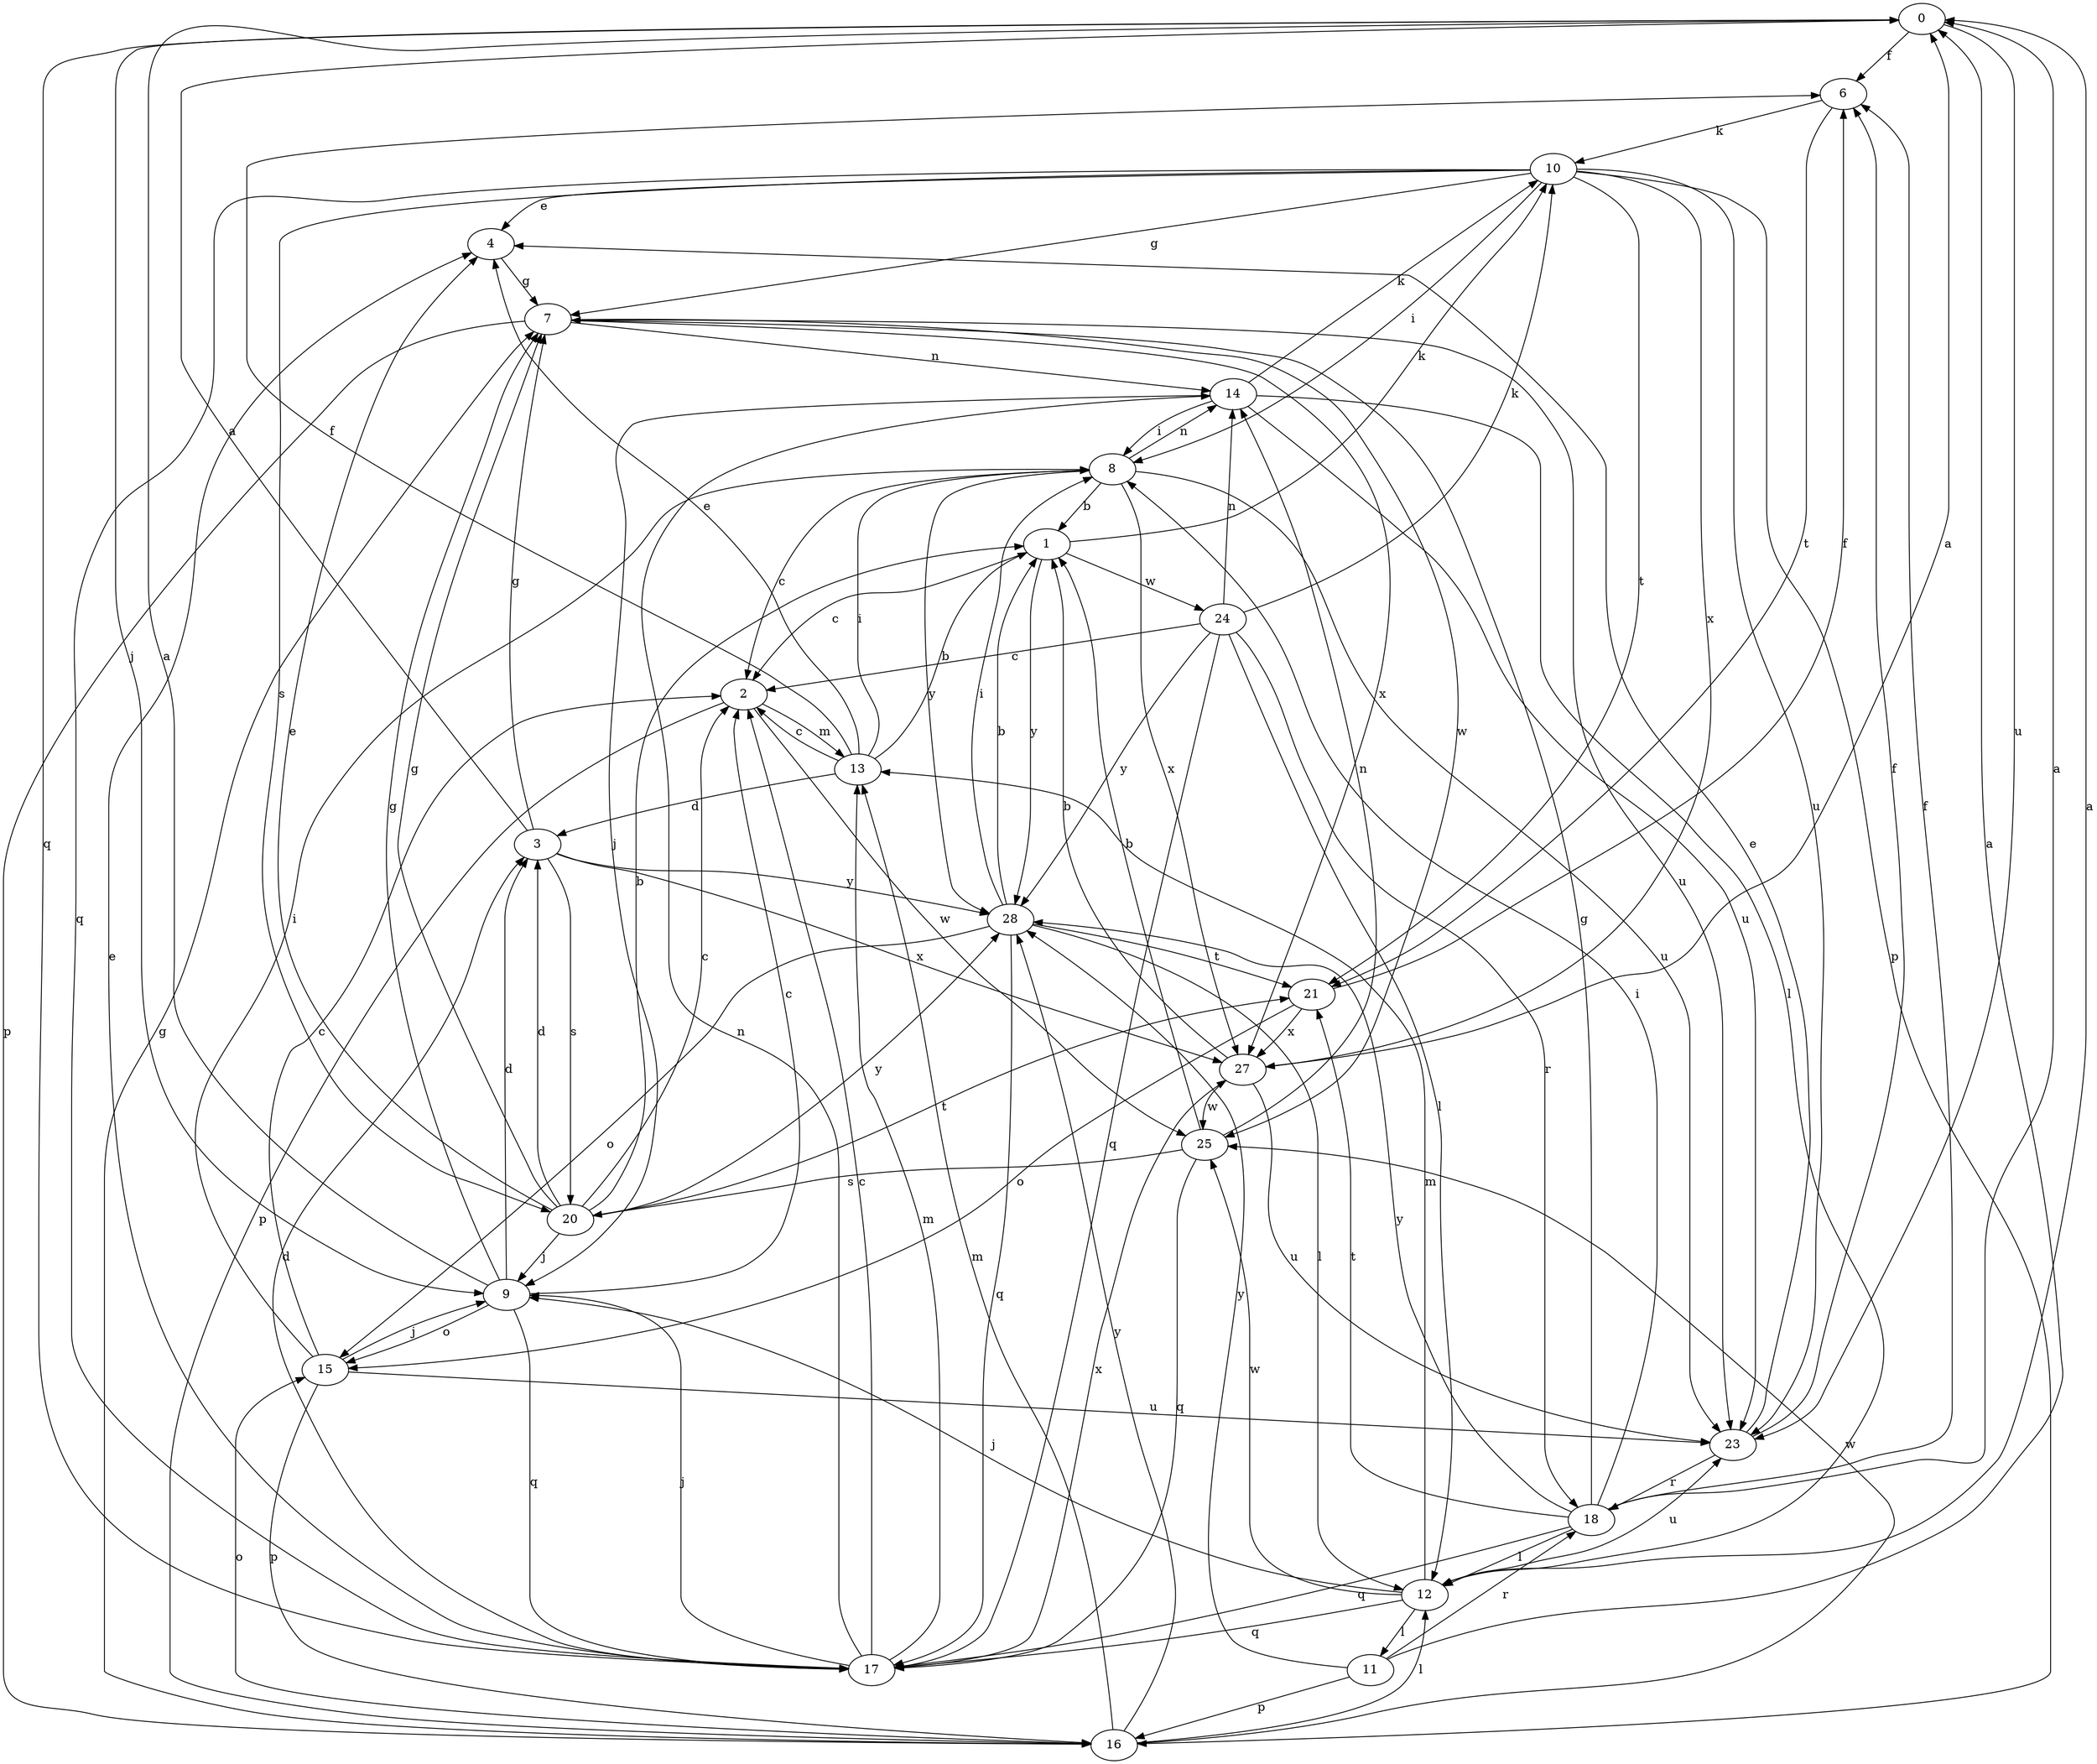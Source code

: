 strict digraph  {
0;
1;
2;
3;
4;
6;
7;
8;
9;
10;
11;
12;
13;
14;
15;
16;
17;
18;
20;
21;
23;
24;
25;
27;
28;
0 -> 6  [label=f];
0 -> 9  [label=j];
0 -> 17  [label=q];
0 -> 23  [label=u];
1 -> 2  [label=c];
1 -> 10  [label=k];
1 -> 24  [label=w];
1 -> 28  [label=y];
2 -> 13  [label=m];
2 -> 16  [label=p];
2 -> 25  [label=w];
3 -> 0  [label=a];
3 -> 7  [label=g];
3 -> 20  [label=s];
3 -> 27  [label=x];
3 -> 28  [label=y];
4 -> 7  [label=g];
6 -> 10  [label=k];
6 -> 21  [label=t];
7 -> 14  [label=n];
7 -> 16  [label=p];
7 -> 23  [label=u];
7 -> 25  [label=w];
7 -> 27  [label=x];
8 -> 1  [label=b];
8 -> 2  [label=c];
8 -> 14  [label=n];
8 -> 23  [label=u];
8 -> 27  [label=x];
8 -> 28  [label=y];
9 -> 0  [label=a];
9 -> 2  [label=c];
9 -> 3  [label=d];
9 -> 7  [label=g];
9 -> 15  [label=o];
9 -> 17  [label=q];
10 -> 4  [label=e];
10 -> 7  [label=g];
10 -> 8  [label=i];
10 -> 16  [label=p];
10 -> 17  [label=q];
10 -> 20  [label=s];
10 -> 21  [label=t];
10 -> 23  [label=u];
10 -> 27  [label=x];
11 -> 0  [label=a];
11 -> 16  [label=p];
11 -> 18  [label=r];
11 -> 28  [label=y];
12 -> 0  [label=a];
12 -> 9  [label=j];
12 -> 11  [label=l];
12 -> 13  [label=m];
12 -> 17  [label=q];
12 -> 23  [label=u];
12 -> 25  [label=w];
13 -> 1  [label=b];
13 -> 2  [label=c];
13 -> 3  [label=d];
13 -> 4  [label=e];
13 -> 6  [label=f];
13 -> 8  [label=i];
14 -> 8  [label=i];
14 -> 9  [label=j];
14 -> 10  [label=k];
14 -> 12  [label=l];
14 -> 23  [label=u];
15 -> 2  [label=c];
15 -> 8  [label=i];
15 -> 9  [label=j];
15 -> 16  [label=p];
15 -> 23  [label=u];
16 -> 7  [label=g];
16 -> 12  [label=l];
16 -> 13  [label=m];
16 -> 15  [label=o];
16 -> 25  [label=w];
16 -> 28  [label=y];
17 -> 2  [label=c];
17 -> 3  [label=d];
17 -> 4  [label=e];
17 -> 9  [label=j];
17 -> 13  [label=m];
17 -> 14  [label=n];
17 -> 27  [label=x];
18 -> 0  [label=a];
18 -> 6  [label=f];
18 -> 7  [label=g];
18 -> 8  [label=i];
18 -> 12  [label=l];
18 -> 17  [label=q];
18 -> 21  [label=t];
18 -> 28  [label=y];
20 -> 1  [label=b];
20 -> 2  [label=c];
20 -> 3  [label=d];
20 -> 4  [label=e];
20 -> 7  [label=g];
20 -> 9  [label=j];
20 -> 21  [label=t];
20 -> 28  [label=y];
21 -> 6  [label=f];
21 -> 15  [label=o];
21 -> 27  [label=x];
23 -> 4  [label=e];
23 -> 6  [label=f];
23 -> 18  [label=r];
24 -> 2  [label=c];
24 -> 10  [label=k];
24 -> 12  [label=l];
24 -> 14  [label=n];
24 -> 17  [label=q];
24 -> 18  [label=r];
24 -> 28  [label=y];
25 -> 1  [label=b];
25 -> 14  [label=n];
25 -> 17  [label=q];
25 -> 20  [label=s];
27 -> 0  [label=a];
27 -> 1  [label=b];
27 -> 23  [label=u];
27 -> 25  [label=w];
28 -> 1  [label=b];
28 -> 8  [label=i];
28 -> 12  [label=l];
28 -> 15  [label=o];
28 -> 17  [label=q];
28 -> 21  [label=t];
}
